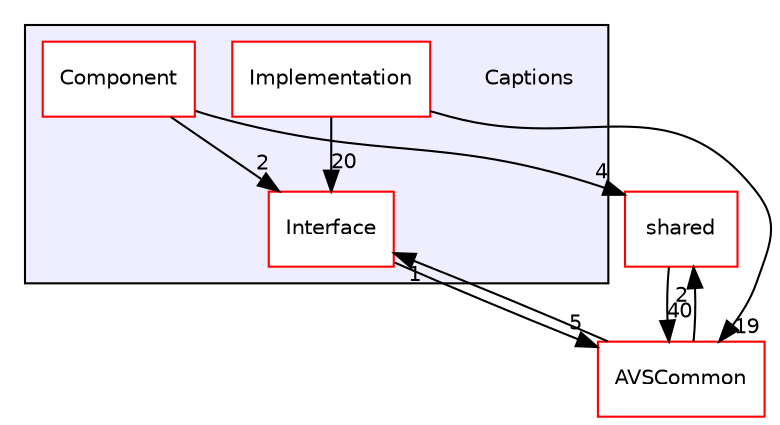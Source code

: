 digraph "/workplace/avs-device-sdk/Captions" {
  compound=true
  node [ fontsize="10", fontname="Helvetica"];
  edge [ labelfontsize="10", labelfontname="Helvetica"];
  subgraph clusterdir_de0e77330fd0ab33359e90b501923c8e {
    graph [ bgcolor="#eeeeff", pencolor="black", label="" URL="dir_de0e77330fd0ab33359e90b501923c8e.html"];
    dir_de0e77330fd0ab33359e90b501923c8e [shape=plaintext label="Captions"];
    dir_21c4f2bcc3e3024d2def9893f2fcc6ce [shape=box label="Component" color="red" fillcolor="white" style="filled" URL="dir_21c4f2bcc3e3024d2def9893f2fcc6ce.html"];
    dir_03d5d9437c7b53a7b5531881e0e5ef7b [shape=box label="Implementation" color="red" fillcolor="white" style="filled" URL="dir_03d5d9437c7b53a7b5531881e0e5ef7b.html"];
    dir_84d366bf3e804ad2ebf34dfa9ac34410 [shape=box label="Interface" color="red" fillcolor="white" style="filled" URL="dir_84d366bf3e804ad2ebf34dfa9ac34410.html"];
  }
  dir_9982052f7ce695d12571567315b2fafa [shape=box label="shared" fillcolor="white" style="filled" color="red" URL="dir_9982052f7ce695d12571567315b2fafa.html"];
  dir_13e65effb2bde530b17b3d5eefcd0266 [shape=box label="AVSCommon" fillcolor="white" style="filled" color="red" URL="dir_13e65effb2bde530b17b3d5eefcd0266.html"];
  dir_9982052f7ce695d12571567315b2fafa->dir_13e65effb2bde530b17b3d5eefcd0266 [headlabel="40", labeldistance=1.5 headhref="dir_000116_000017.html"];
  dir_03d5d9437c7b53a7b5531881e0e5ef7b->dir_13e65effb2bde530b17b3d5eefcd0266 [headlabel="19", labeldistance=1.5 headhref="dir_000507_000017.html"];
  dir_03d5d9437c7b53a7b5531881e0e5ef7b->dir_84d366bf3e804ad2ebf34dfa9ac34410 [headlabel="20", labeldistance=1.5 headhref="dir_000507_000512.html"];
  dir_13e65effb2bde530b17b3d5eefcd0266->dir_9982052f7ce695d12571567315b2fafa [headlabel="2", labeldistance=1.5 headhref="dir_000017_000116.html"];
  dir_13e65effb2bde530b17b3d5eefcd0266->dir_84d366bf3e804ad2ebf34dfa9ac34410 [headlabel="1", labeldistance=1.5 headhref="dir_000017_000512.html"];
  dir_21c4f2bcc3e3024d2def9893f2fcc6ce->dir_9982052f7ce695d12571567315b2fafa [headlabel="4", labeldistance=1.5 headhref="dir_000503_000116.html"];
  dir_21c4f2bcc3e3024d2def9893f2fcc6ce->dir_84d366bf3e804ad2ebf34dfa9ac34410 [headlabel="2", labeldistance=1.5 headhref="dir_000503_000512.html"];
  dir_84d366bf3e804ad2ebf34dfa9ac34410->dir_13e65effb2bde530b17b3d5eefcd0266 [headlabel="5", labeldistance=1.5 headhref="dir_000512_000017.html"];
}
